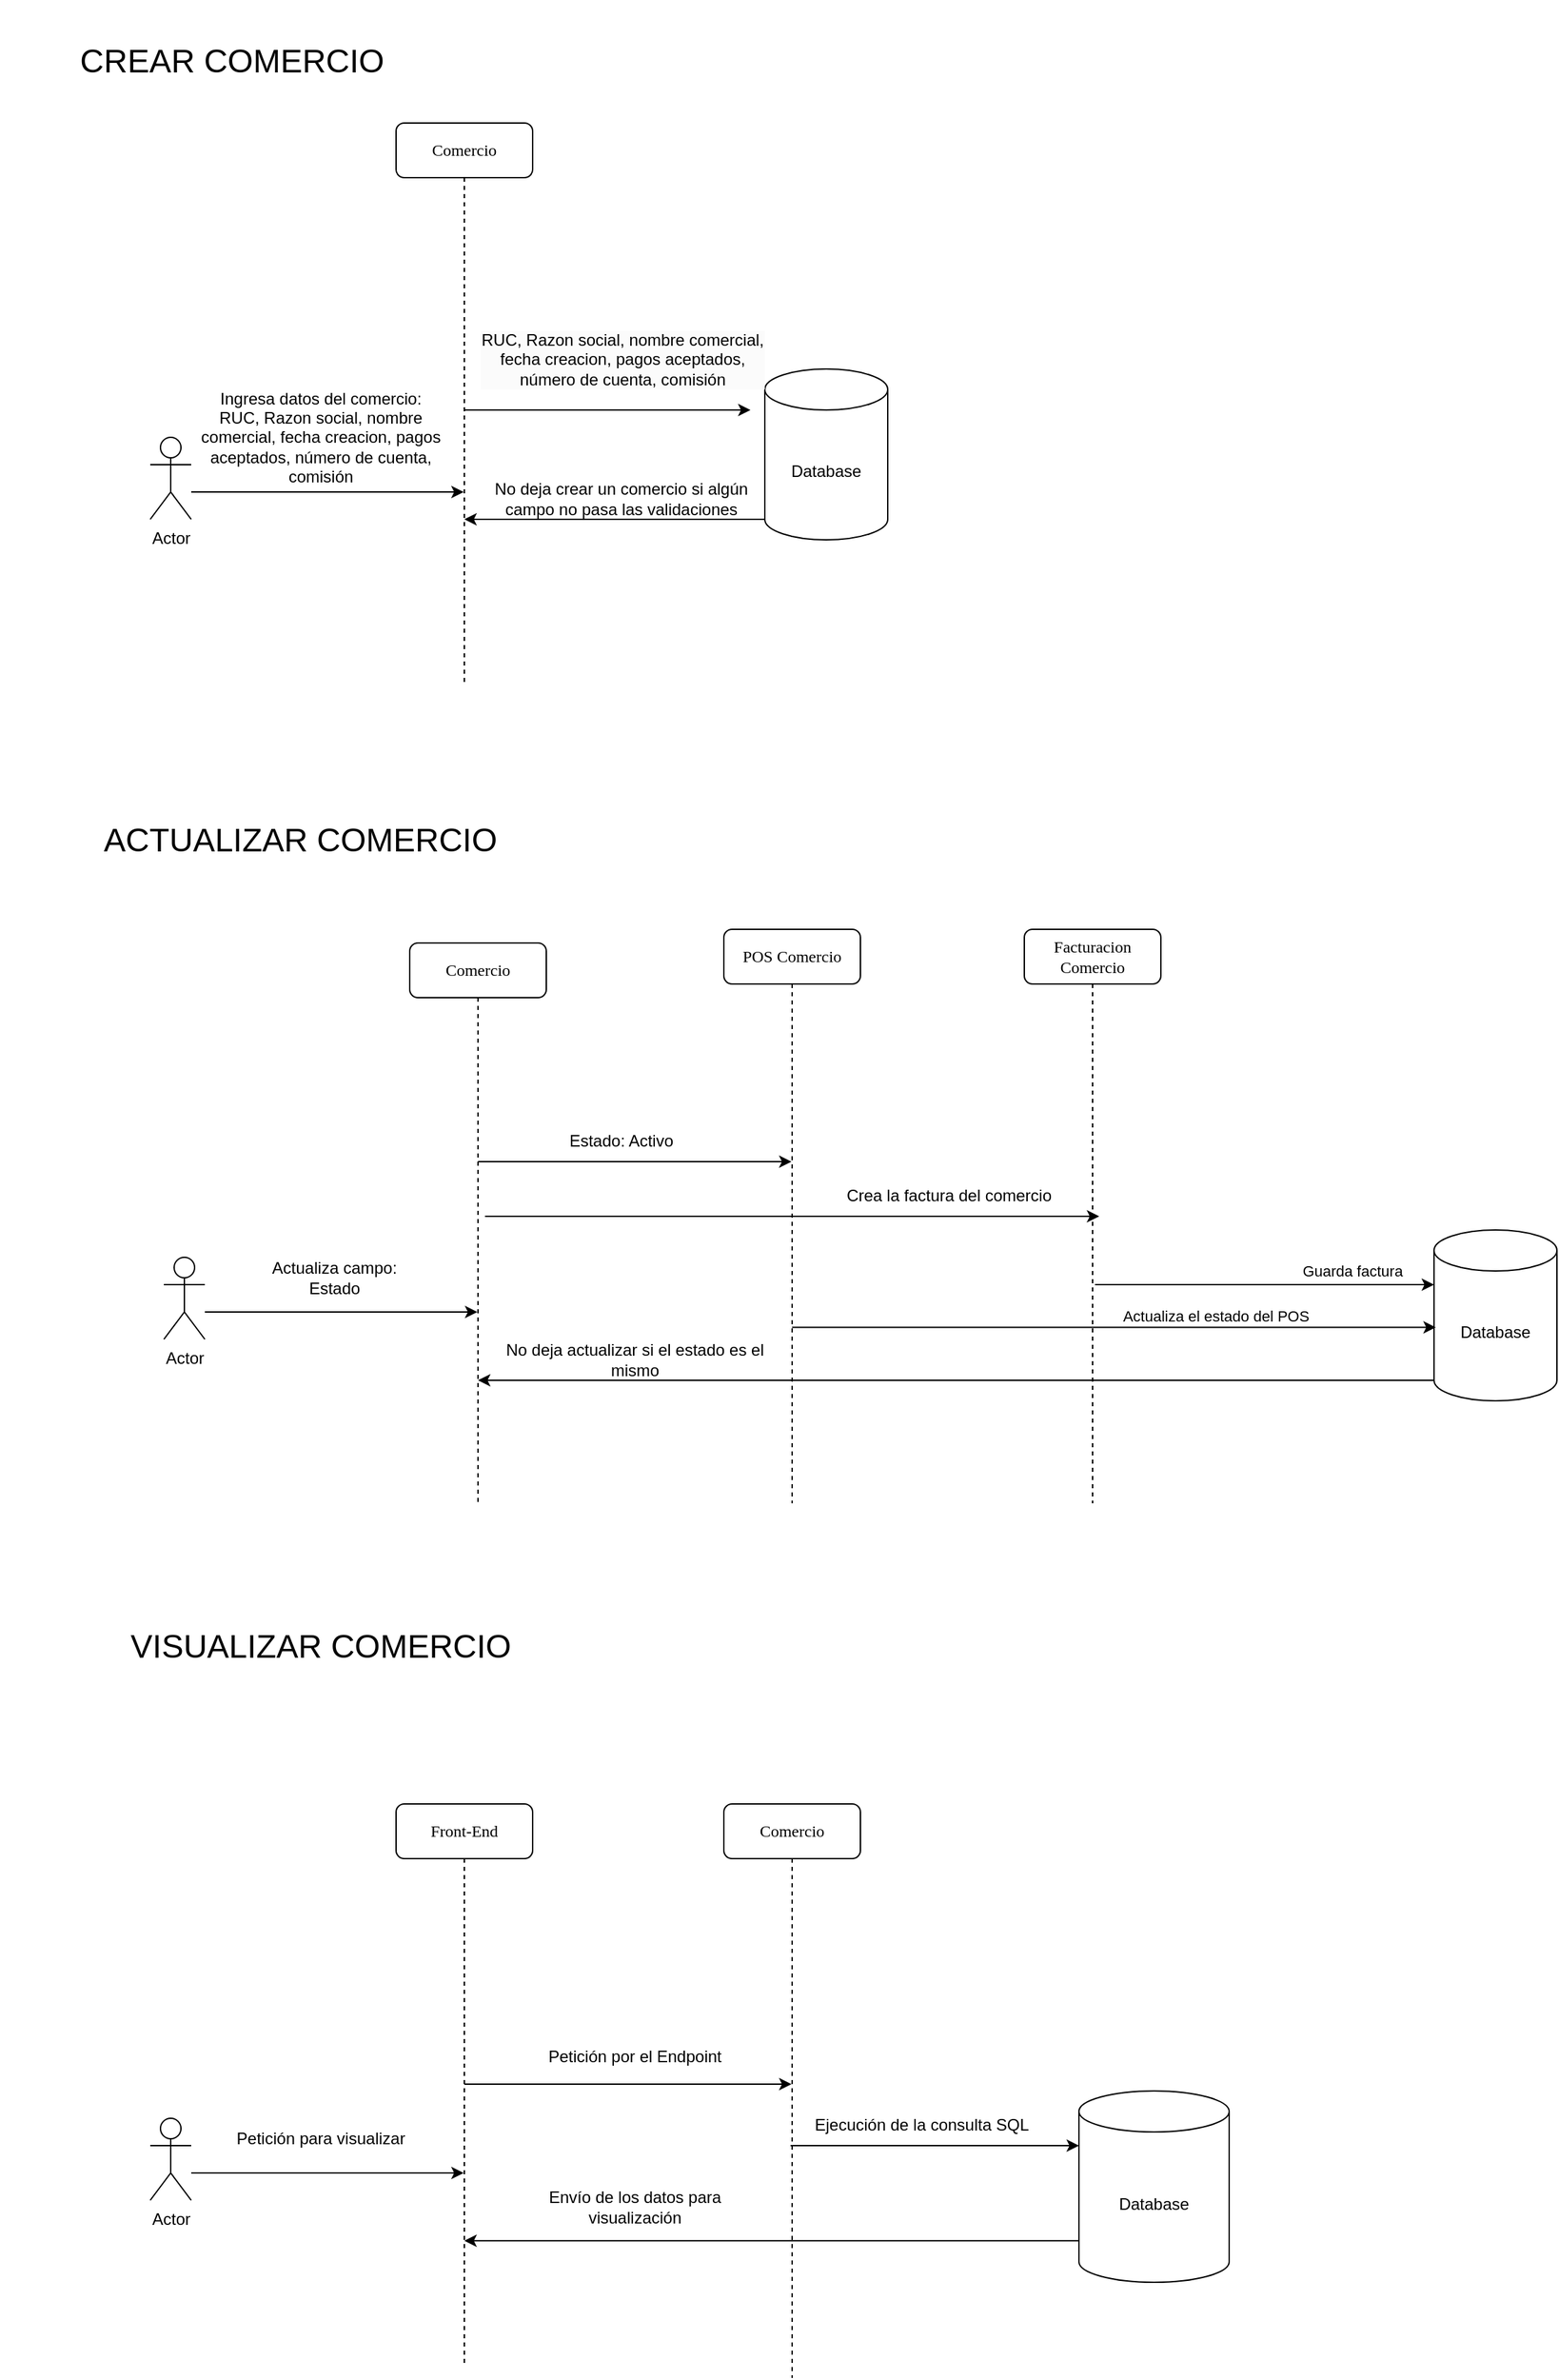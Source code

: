 <mxfile version="26.0.11">
  <diagram name="Page-1" id="13e1069c-82ec-6db2-03f1-153e76fe0fe0">
    <mxGraphModel dx="1723" dy="640" grid="1" gridSize="10" guides="1" tooltips="1" connect="1" arrows="1" fold="1" page="1" pageScale="1" pageWidth="1100" pageHeight="850" background="none" math="0" shadow="0">
      <root>
        <mxCell id="0" />
        <mxCell id="1" parent="0" />
        <mxCell id="7baba1c4bc27f4b0-8" value="Comercio" style="shape=umlLifeline;perimeter=lifelinePerimeter;whiteSpace=wrap;html=1;container=1;collapsible=0;recursiveResize=0;outlineConnect=0;rounded=1;shadow=0;comic=0;labelBackgroundColor=none;strokeWidth=1;fontFamily=Verdana;fontSize=12;align=center;" parent="1" vertex="1">
          <mxGeometry x="310" y="150" width="100" height="410" as="geometry" />
        </mxCell>
        <mxCell id="RZF_Q-gUWJOncki13DaR-1" value="Actor" style="shape=umlActor;verticalLabelPosition=bottom;verticalAlign=top;html=1;outlineConnect=0;" vertex="1" parent="1">
          <mxGeometry x="130" y="380" width="30" height="60" as="geometry" />
        </mxCell>
        <mxCell id="RZF_Q-gUWJOncki13DaR-4" value="" style="endArrow=classic;html=1;rounded=0;" edge="1" parent="1" target="7baba1c4bc27f4b0-8">
          <mxGeometry width="50" height="50" relative="1" as="geometry">
            <mxPoint x="160" y="420" as="sourcePoint" />
            <mxPoint x="320" y="430" as="targetPoint" />
          </mxGeometry>
        </mxCell>
        <mxCell id="RZF_Q-gUWJOncki13DaR-5" value="" style="endArrow=classic;html=1;rounded=0;" edge="1" parent="1">
          <mxGeometry width="50" height="50" relative="1" as="geometry">
            <mxPoint x="360" y="360" as="sourcePoint" />
            <mxPoint x="569.5" y="360" as="targetPoint" />
          </mxGeometry>
        </mxCell>
        <mxCell id="RZF_Q-gUWJOncki13DaR-6" value="Ingresa datos del comercio:&lt;div&gt;RUC, Razon social, nombre comercial, fecha creacion, pagos aceptados, número de cuenta, comisión&lt;/div&gt;" style="text;strokeColor=none;align=center;fillColor=none;html=1;verticalAlign=middle;whiteSpace=wrap;rounded=0;" vertex="1" parent="1">
          <mxGeometry x="160" y="365" width="190" height="30" as="geometry" />
        </mxCell>
        <mxCell id="RZF_Q-gUWJOncki13DaR-8" value="&lt;font style=&quot;font-size: 24px;&quot;&gt;CREAR COMERCIO&lt;/font&gt;" style="text;strokeColor=none;align=center;fillColor=none;html=1;verticalAlign=middle;whiteSpace=wrap;rounded=0;" vertex="1" parent="1">
          <mxGeometry x="20" y="60" width="340" height="90" as="geometry" />
        </mxCell>
        <mxCell id="RZF_Q-gUWJOncki13DaR-9" value="Database" style="shape=cylinder3;whiteSpace=wrap;html=1;boundedLbl=1;backgroundOutline=1;size=15;" vertex="1" parent="1">
          <mxGeometry x="580" y="330" width="90" height="125" as="geometry" />
        </mxCell>
        <mxCell id="RZF_Q-gUWJOncki13DaR-10" value="" style="endArrow=classic;html=1;rounded=0;exitX=0;exitY=1;exitDx=0;exitDy=-15;exitPerimeter=0;" edge="1" parent="1" source="RZF_Q-gUWJOncki13DaR-9" target="7baba1c4bc27f4b0-8">
          <mxGeometry width="50" height="50" relative="1" as="geometry">
            <mxPoint x="520.75" y="438.75" as="sourcePoint" />
            <mxPoint x="370" y="439" as="targetPoint" />
          </mxGeometry>
        </mxCell>
        <mxCell id="RZF_Q-gUWJOncki13DaR-11" value="No deja crear un comercio si algún campo no pasa las validaciones" style="text;strokeColor=none;align=center;fillColor=none;html=1;verticalAlign=middle;whiteSpace=wrap;rounded=0;" vertex="1" parent="1">
          <mxGeometry x="380" y="410" width="190" height="30" as="geometry" />
        </mxCell>
        <mxCell id="RZF_Q-gUWJOncki13DaR-12" value="&lt;font style=&quot;font-size: 24px;&quot;&gt;ACTUALIZAR COMERCIO&lt;/font&gt;" style="text;strokeColor=none;align=center;fillColor=none;html=1;verticalAlign=middle;whiteSpace=wrap;rounded=0;" vertex="1" parent="1">
          <mxGeometry x="70" y="630" width="340" height="90" as="geometry" />
        </mxCell>
        <mxCell id="RZF_Q-gUWJOncki13DaR-21" value="Comercio" style="shape=umlLifeline;perimeter=lifelinePerimeter;whiteSpace=wrap;html=1;container=1;collapsible=0;recursiveResize=0;outlineConnect=0;rounded=1;shadow=0;comic=0;labelBackgroundColor=none;strokeWidth=1;fontFamily=Verdana;fontSize=12;align=center;" vertex="1" parent="1">
          <mxGeometry x="320" y="750" width="100" height="410" as="geometry" />
        </mxCell>
        <mxCell id="RZF_Q-gUWJOncki13DaR-22" value="Actor" style="shape=umlActor;verticalLabelPosition=bottom;verticalAlign=top;html=1;outlineConnect=0;" vertex="1" parent="1">
          <mxGeometry x="140" y="980" width="30" height="60" as="geometry" />
        </mxCell>
        <mxCell id="RZF_Q-gUWJOncki13DaR-23" value="" style="endArrow=classic;html=1;rounded=0;" edge="1" parent="1" target="RZF_Q-gUWJOncki13DaR-21">
          <mxGeometry width="50" height="50" relative="1" as="geometry">
            <mxPoint x="170" y="1020" as="sourcePoint" />
            <mxPoint x="330" y="1030" as="targetPoint" />
          </mxGeometry>
        </mxCell>
        <mxCell id="RZF_Q-gUWJOncki13DaR-24" value="" style="endArrow=classic;html=1;rounded=0;" edge="1" parent="1">
          <mxGeometry width="50" height="50" relative="1" as="geometry">
            <mxPoint x="370" y="910" as="sourcePoint" />
            <mxPoint x="599.5" y="910" as="targetPoint" />
          </mxGeometry>
        </mxCell>
        <mxCell id="RZF_Q-gUWJOncki13DaR-25" value="Actualiza campo:&lt;div&gt;Estado&lt;/div&gt;" style="text;strokeColor=none;align=center;fillColor=none;html=1;verticalAlign=middle;whiteSpace=wrap;rounded=0;" vertex="1" parent="1">
          <mxGeometry x="170" y="980" width="190" height="30" as="geometry" />
        </mxCell>
        <mxCell id="RZF_Q-gUWJOncki13DaR-26" value="Database" style="shape=cylinder3;whiteSpace=wrap;html=1;boundedLbl=1;backgroundOutline=1;size=15;" vertex="1" parent="1">
          <mxGeometry x="1070" y="960" width="90" height="125" as="geometry" />
        </mxCell>
        <mxCell id="RZF_Q-gUWJOncki13DaR-30" value="&lt;div style=&quot;forced-color-adjust: none; color: rgb(0, 0, 0); font-family: Helvetica; font-size: 12px; font-style: normal; font-variant-ligatures: normal; font-variant-caps: normal; font-weight: 400; letter-spacing: normal; orphans: 2; text-align: center; text-indent: 0px; text-transform: none; widows: 2; word-spacing: 0px; -webkit-text-stroke-width: 0px; white-space: normal; background-color: rgb(251, 251, 251); text-decoration-thickness: initial; text-decoration-style: initial; text-decoration-color: initial;&quot;&gt;RUC, Razon social, nombre comercial, fecha creacion, pagos aceptados, número de cuenta, comisión&lt;/div&gt;" style="text;whiteSpace=wrap;html=1;" vertex="1" parent="1">
          <mxGeometry x="370" y="295" width="210" height="70" as="geometry" />
        </mxCell>
        <mxCell id="RZF_Q-gUWJOncki13DaR-31" value="&lt;span style=&quot;background-color: transparent; color: light-dark(rgb(0, 0, 0), rgb(255, 255, 255));&quot;&gt;Estado: Activo&lt;/span&gt;" style="text;strokeColor=none;align=center;fillColor=none;html=1;verticalAlign=middle;whiteSpace=wrap;rounded=0;" vertex="1" parent="1">
          <mxGeometry x="380" y="880" width="190" height="30" as="geometry" />
        </mxCell>
        <mxCell id="RZF_Q-gUWJOncki13DaR-32" value="POS Comercio" style="shape=umlLifeline;perimeter=lifelinePerimeter;whiteSpace=wrap;html=1;container=1;collapsible=0;recursiveResize=0;outlineConnect=0;rounded=1;shadow=0;comic=0;labelBackgroundColor=none;strokeWidth=1;fontFamily=Verdana;fontSize=12;align=center;" vertex="1" parent="1">
          <mxGeometry x="550" y="740" width="100" height="420" as="geometry" />
        </mxCell>
        <mxCell id="RZF_Q-gUWJOncki13DaR-39" value="" style="endArrow=classic;html=1;rounded=0;" edge="1" parent="RZF_Q-gUWJOncki13DaR-32">
          <mxGeometry width="50" height="50" relative="1" as="geometry">
            <mxPoint x="-174.854" y="210" as="sourcePoint" />
            <mxPoint x="274.86" y="210" as="targetPoint" />
          </mxGeometry>
        </mxCell>
        <mxCell id="RZF_Q-gUWJOncki13DaR-28" value="No deja actualizar si el estado es el mismo" style="text;strokeColor=none;align=center;fillColor=none;html=1;verticalAlign=middle;whiteSpace=wrap;rounded=0;" vertex="1" parent="1">
          <mxGeometry x="380" y="1040" width="210" height="30" as="geometry" />
        </mxCell>
        <mxCell id="RZF_Q-gUWJOncki13DaR-35" value="" style="endArrow=classic;html=1;rounded=0;exitX=0;exitY=1;exitDx=0;exitDy=-15;exitPerimeter=0;" edge="1" parent="1" source="RZF_Q-gUWJOncki13DaR-26" target="RZF_Q-gUWJOncki13DaR-21">
          <mxGeometry width="50" height="50" relative="1" as="geometry">
            <mxPoint x="600" y="1080" as="sourcePoint" />
            <mxPoint x="650" y="1030" as="targetPoint" />
          </mxGeometry>
        </mxCell>
        <mxCell id="RZF_Q-gUWJOncki13DaR-36" value="Facturacion Comercio" style="shape=umlLifeline;perimeter=lifelinePerimeter;whiteSpace=wrap;html=1;container=1;collapsible=0;recursiveResize=0;outlineConnect=0;rounded=1;shadow=0;comic=0;labelBackgroundColor=none;strokeWidth=1;fontFamily=Verdana;fontSize=12;align=center;" vertex="1" parent="1">
          <mxGeometry x="770" y="740" width="100" height="420" as="geometry" />
        </mxCell>
        <mxCell id="RZF_Q-gUWJOncki13DaR-38" value="Crea la factura del comercio" style="text;strokeColor=none;align=center;fillColor=none;html=1;verticalAlign=middle;whiteSpace=wrap;rounded=0;" vertex="1" parent="1">
          <mxGeometry x="620" y="920" width="190" height="30" as="geometry" />
        </mxCell>
        <mxCell id="RZF_Q-gUWJOncki13DaR-40" value="" style="endArrow=classic;html=1;rounded=0;entryX=0.014;entryY=0.57;entryDx=0;entryDy=0;entryPerimeter=0;" edge="1" parent="1" source="RZF_Q-gUWJOncki13DaR-32" target="RZF_Q-gUWJOncki13DaR-26">
          <mxGeometry width="50" height="50" relative="1" as="geometry">
            <mxPoint x="740" y="870" as="sourcePoint" />
            <mxPoint x="790" y="820" as="targetPoint" />
          </mxGeometry>
        </mxCell>
        <mxCell id="RZF_Q-gUWJOncki13DaR-41" value="" style="endArrow=classic;html=1;rounded=0;entryX=-0.028;entryY=0.39;entryDx=0;entryDy=0;entryPerimeter=0;" edge="1" parent="1">
          <mxGeometry width="50" height="50" relative="1" as="geometry">
            <mxPoint x="821.77" y="1000" as="sourcePoint" />
            <mxPoint x="1070.0" y="1000" as="targetPoint" />
          </mxGeometry>
        </mxCell>
        <mxCell id="RZF_Q-gUWJOncki13DaR-42" value="Guarda factura" style="edgeLabel;html=1;align=center;verticalAlign=middle;resizable=0;points=[];" vertex="1" connectable="0" parent="RZF_Q-gUWJOncki13DaR-41">
          <mxGeometry x="0.325" y="4" relative="1" as="geometry">
            <mxPoint x="23" y="-6" as="offset" />
          </mxGeometry>
        </mxCell>
        <mxCell id="RZF_Q-gUWJOncki13DaR-43" value="Actualiza el estado del POS" style="edgeLabel;html=1;align=center;verticalAlign=middle;resizable=0;points=[];" vertex="1" connectable="0" parent="1">
          <mxGeometry x="910" y="1022.5" as="geometry" />
        </mxCell>
        <mxCell id="RZF_Q-gUWJOncki13DaR-62" value="&lt;font style=&quot;font-size: 24px;&quot;&gt;VISUALIZAR COMERCIO&lt;/font&gt;" style="text;strokeColor=none;align=center;fillColor=none;html=1;verticalAlign=middle;whiteSpace=wrap;rounded=0;" vertex="1" parent="1">
          <mxGeometry x="85" y="1220" width="340" height="90" as="geometry" />
        </mxCell>
        <mxCell id="RZF_Q-gUWJOncki13DaR-63" value="Front-End" style="shape=umlLifeline;perimeter=lifelinePerimeter;whiteSpace=wrap;html=1;container=1;collapsible=0;recursiveResize=0;outlineConnect=0;rounded=1;shadow=0;comic=0;labelBackgroundColor=none;strokeWidth=1;fontFamily=Verdana;fontSize=12;align=center;" vertex="1" parent="1">
          <mxGeometry x="310" y="1380" width="100" height="410" as="geometry" />
        </mxCell>
        <mxCell id="RZF_Q-gUWJOncki13DaR-64" value="Actor" style="shape=umlActor;verticalLabelPosition=bottom;verticalAlign=top;html=1;outlineConnect=0;" vertex="1" parent="1">
          <mxGeometry x="130" y="1610" width="30" height="60" as="geometry" />
        </mxCell>
        <mxCell id="RZF_Q-gUWJOncki13DaR-65" value="" style="endArrow=classic;html=1;rounded=0;" edge="1" parent="1" target="RZF_Q-gUWJOncki13DaR-63">
          <mxGeometry width="50" height="50" relative="1" as="geometry">
            <mxPoint x="160" y="1650" as="sourcePoint" />
            <mxPoint x="320" y="1660" as="targetPoint" />
          </mxGeometry>
        </mxCell>
        <mxCell id="RZF_Q-gUWJOncki13DaR-67" value="Petición para visualizar" style="text;strokeColor=none;align=center;fillColor=none;html=1;verticalAlign=middle;whiteSpace=wrap;rounded=0;" vertex="1" parent="1">
          <mxGeometry x="160" y="1610" width="190" height="30" as="geometry" />
        </mxCell>
        <mxCell id="RZF_Q-gUWJOncki13DaR-68" value="Database" style="shape=cylinder3;whiteSpace=wrap;html=1;boundedLbl=1;backgroundOutline=1;size=15;" vertex="1" parent="1">
          <mxGeometry x="810" y="1590" width="110" height="140" as="geometry" />
        </mxCell>
        <mxCell id="RZF_Q-gUWJOncki13DaR-80" value="Comercio" style="shape=umlLifeline;perimeter=lifelinePerimeter;whiteSpace=wrap;html=1;container=1;collapsible=0;recursiveResize=0;outlineConnect=0;rounded=1;shadow=0;comic=0;labelBackgroundColor=none;strokeWidth=1;fontFamily=Verdana;fontSize=12;align=center;" vertex="1" parent="1">
          <mxGeometry x="550" y="1380" width="100" height="420" as="geometry" />
        </mxCell>
        <mxCell id="RZF_Q-gUWJOncki13DaR-83" value="" style="endArrow=classic;html=1;rounded=0;" edge="1" parent="1" source="RZF_Q-gUWJOncki13DaR-63" target="RZF_Q-gUWJOncki13DaR-80">
          <mxGeometry width="50" height="50" relative="1" as="geometry">
            <mxPoint x="230" y="1620" as="sourcePoint" />
            <mxPoint x="280" y="1570" as="targetPoint" />
          </mxGeometry>
        </mxCell>
        <mxCell id="RZF_Q-gUWJOncki13DaR-84" value="Petición por el Endpoint" style="text;strokeColor=none;align=center;fillColor=none;html=1;verticalAlign=middle;whiteSpace=wrap;rounded=0;" vertex="1" parent="1">
          <mxGeometry x="390" y="1550" width="190" height="30" as="geometry" />
        </mxCell>
        <mxCell id="RZF_Q-gUWJOncki13DaR-85" value="" style="endArrow=classic;html=1;rounded=0;entryX=0;entryY=0.5;entryDx=0;entryDy=0;entryPerimeter=0;" edge="1" parent="1">
          <mxGeometry width="50" height="50" relative="1" as="geometry">
            <mxPoint x="598.833" y="1630" as="sourcePoint" />
            <mxPoint x="810" y="1630" as="targetPoint" />
          </mxGeometry>
        </mxCell>
        <mxCell id="RZF_Q-gUWJOncki13DaR-86" value="Ejecución de la consulta SQL" style="text;strokeColor=none;align=center;fillColor=none;html=1;verticalAlign=middle;whiteSpace=wrap;rounded=0;" vertex="1" parent="1">
          <mxGeometry x="600" y="1600" width="190" height="30" as="geometry" />
        </mxCell>
        <mxCell id="RZF_Q-gUWJOncki13DaR-87" value="" style="endArrow=classic;html=1;rounded=0;exitX=-0.004;exitY=0.783;exitDx=0;exitDy=0;exitPerimeter=0;" edge="1" parent="1" source="RZF_Q-gUWJOncki13DaR-68" target="RZF_Q-gUWJOncki13DaR-63">
          <mxGeometry width="50" height="50" relative="1" as="geometry">
            <mxPoint x="640" y="1740" as="sourcePoint" />
            <mxPoint x="690" y="1690" as="targetPoint" />
          </mxGeometry>
        </mxCell>
        <mxCell id="RZF_Q-gUWJOncki13DaR-88" value="Envío de los datos para visualización" style="text;strokeColor=none;align=center;fillColor=none;html=1;verticalAlign=middle;whiteSpace=wrap;rounded=0;" vertex="1" parent="1">
          <mxGeometry x="390" y="1660" width="190" height="30" as="geometry" />
        </mxCell>
      </root>
    </mxGraphModel>
  </diagram>
</mxfile>
